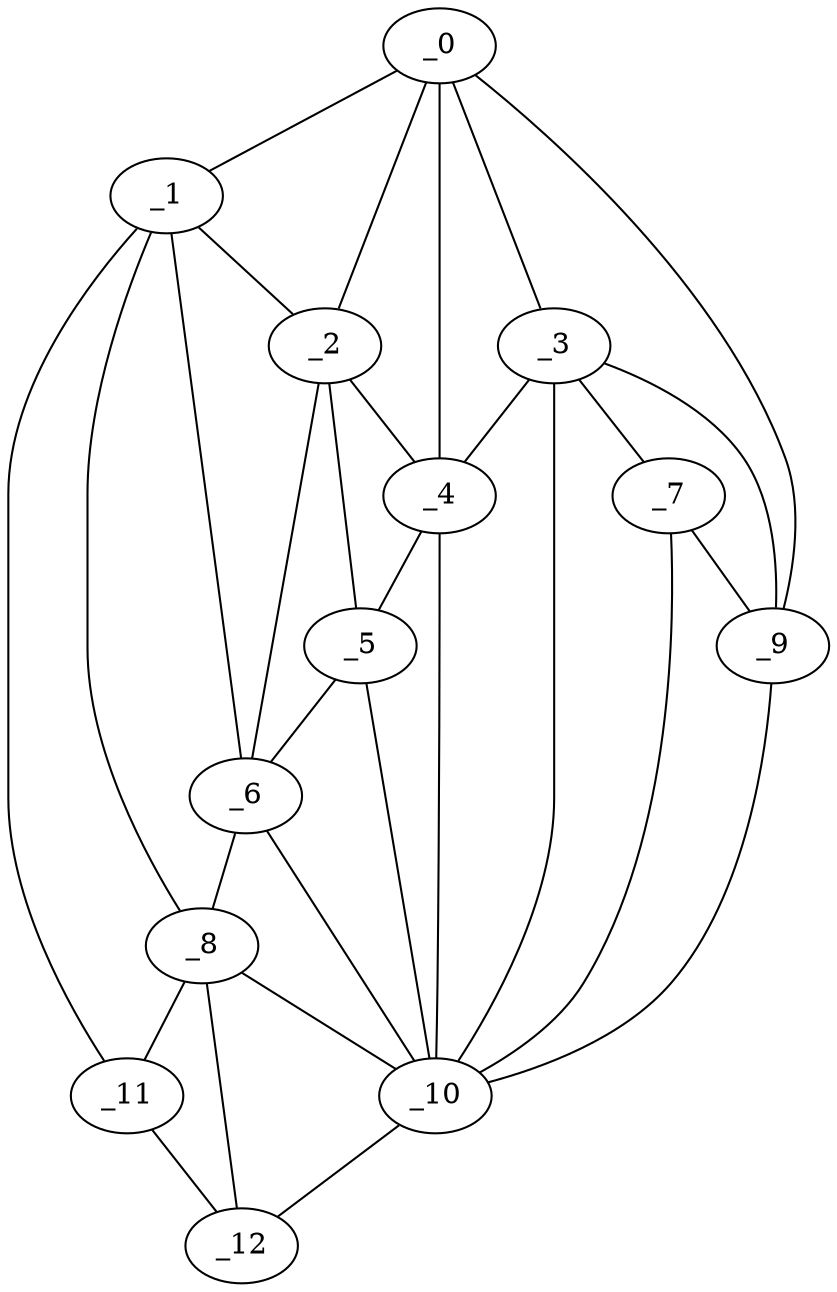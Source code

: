 graph "obj45__270.gxl" {
	_0	 [x=22,
		y=15];
	_1	 [x=63,
		y=7];
	_0 -- _1	 [valence=1];
	_2	 [x=92,
		y=63];
	_0 -- _2	 [valence=1];
	_3	 [x=92,
		y=91];
	_0 -- _3	 [valence=1];
	_4	 [x=93,
		y=85];
	_0 -- _4	 [valence=2];
	_9	 [x=104,
		y=114];
	_0 -- _9	 [valence=1];
	_1 -- _2	 [valence=2];
	_6	 [x=96,
		y=55];
	_1 -- _6	 [valence=2];
	_8	 [x=101,
		y=48];
	_1 -- _8	 [valence=2];
	_11	 [x=106,
		y=15];
	_1 -- _11	 [valence=1];
	_2 -- _4	 [valence=1];
	_5	 [x=94,
		y=80];
	_2 -- _5	 [valence=2];
	_2 -- _6	 [valence=1];
	_3 -- _4	 [valence=1];
	_7	 [x=97,
		y=97];
	_3 -- _7	 [valence=1];
	_3 -- _9	 [valence=2];
	_10	 [x=105,
		y=95];
	_3 -- _10	 [valence=2];
	_4 -- _5	 [valence=2];
	_4 -- _10	 [valence=1];
	_5 -- _6	 [valence=2];
	_5 -- _10	 [valence=2];
	_6 -- _8	 [valence=2];
	_6 -- _10	 [valence=2];
	_7 -- _9	 [valence=2];
	_7 -- _10	 [valence=2];
	_8 -- _10	 [valence=2];
	_8 -- _11	 [valence=1];
	_12	 [x=106,
		y=42];
	_8 -- _12	 [valence=2];
	_9 -- _10	 [valence=1];
	_10 -- _12	 [valence=1];
	_11 -- _12	 [valence=1];
}
